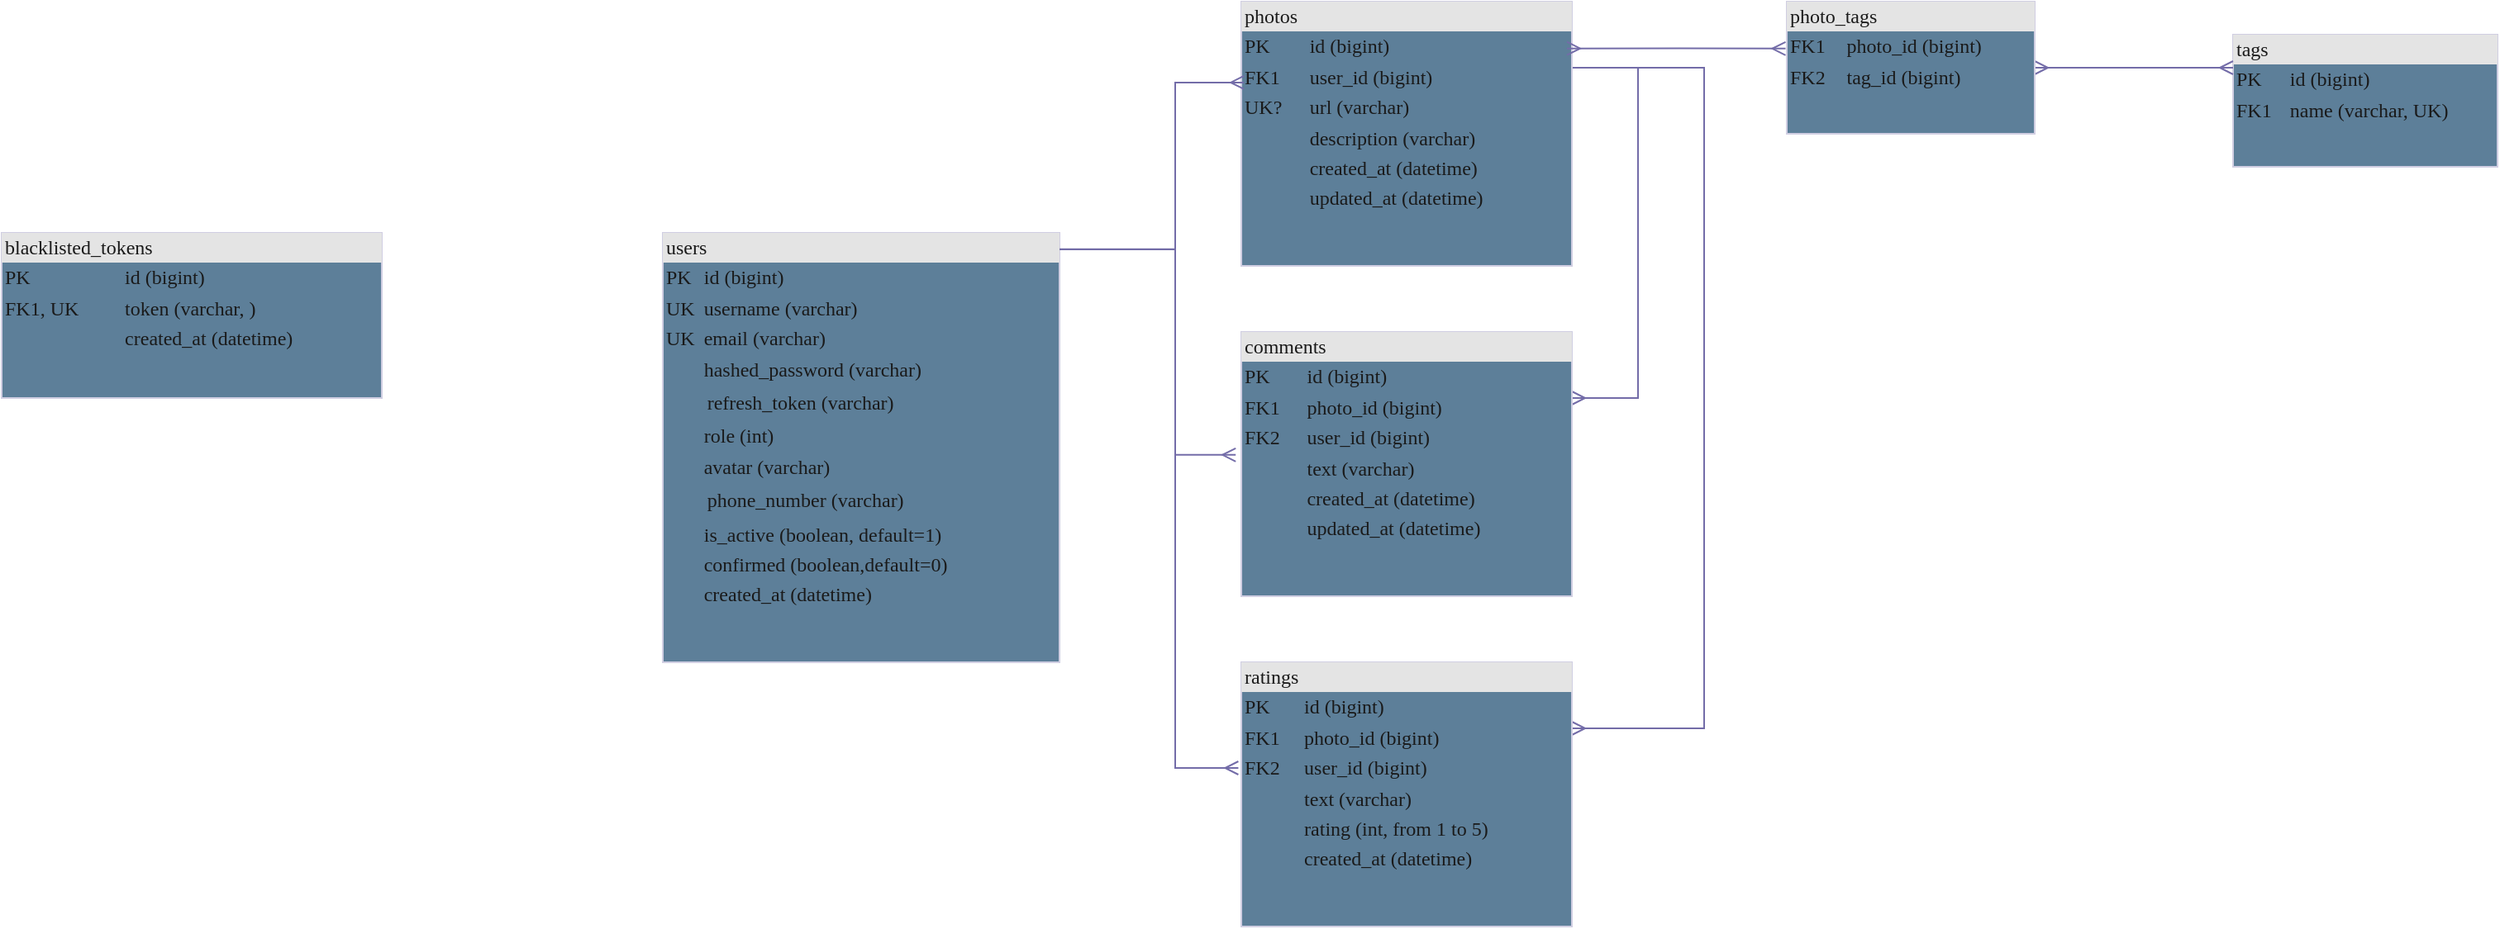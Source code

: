 <mxfile version="24.7.17">
  <diagram name="Page-1" id="2ca16b54-16f6-2749-3443-fa8db7711227">
    <mxGraphModel dx="3174" dy="2047" grid="1" gridSize="10" guides="1" tooltips="1" connect="1" arrows="1" fold="1" page="1" pageScale="1" pageWidth="1100" pageHeight="850" background="none" math="0" shadow="0">
      <root>
        <mxCell id="0" />
        <mxCell id="1" parent="0" />
        <mxCell id="2ed32ef02a7f4228-9" value="&lt;div style=&quot;box-sizing:border-box;width:100%;background:#e4e4e4;padding:2px;&quot;&gt;tags&lt;/div&gt;&lt;table style=&quot;width:100%;font-size:1em;&quot; cellpadding=&quot;2&quot; cellspacing=&quot;0&quot;&gt;&lt;tbody&gt;&lt;tr&gt;&lt;td&gt;PK&lt;/td&gt;&lt;td&gt;id&amp;nbsp;(bigint)&lt;/td&gt;&lt;/tr&gt;&lt;tr&gt;&lt;td&gt;FK1&lt;/td&gt;&lt;td&gt;name&amp;nbsp;(varchar, UK)&lt;br&gt;&lt;/td&gt;&lt;/tr&gt;&lt;tr&gt;&lt;td&gt;&lt;/td&gt;&lt;td&gt;&lt;br&gt;&lt;/td&gt;&lt;/tr&gt;&lt;/tbody&gt;&lt;/table&gt;" style="verticalAlign=top;align=left;overflow=fill;html=1;rounded=0;shadow=0;comic=0;labelBackgroundColor=none;strokeWidth=1;fontFamily=Verdana;fontSize=12;fillColor=#5D7F99;strokeColor=#D0CEE2;fontColor=#1A1A1A;" parent="1" vertex="1">
          <mxGeometry x="880" y="-820" width="160" height="80" as="geometry" />
        </mxCell>
        <mxCell id="z--FLbbNuP_t__7c-bCg-11" style="edgeStyle=orthogonalEdgeStyle;rounded=0;orthogonalLoop=1;jettySize=auto;html=1;exitX=1;exitY=0.25;exitDx=0;exitDy=0;strokeColor=#736CA8;fontColor=#1A1A1A;entryX=1;entryY=0.25;entryDx=0;entryDy=0;endArrow=ERmany;endFill=0;" parent="1" source="2ed32ef02a7f4228-10" target="z--FLbbNuP_t__7c-bCg-4" edge="1">
          <mxGeometry relative="1" as="geometry">
            <mxPoint x="480.333" y="-550" as="targetPoint" />
            <Array as="points">
              <mxPoint x="520" y="-800" />
              <mxPoint x="520" y="-600" />
            </Array>
          </mxGeometry>
        </mxCell>
        <mxCell id="z--FLbbNuP_t__7c-bCg-12" style="edgeStyle=orthogonalEdgeStyle;rounded=0;orthogonalLoop=1;jettySize=auto;html=1;exitX=1;exitY=0.25;exitDx=0;exitDy=0;entryX=1;entryY=0.25;entryDx=0;entryDy=0;strokeColor=#736CA8;fontColor=#1A1A1A;endArrow=ERmany;endFill=0;" parent="1" source="2ed32ef02a7f4228-10" target="z--FLbbNuP_t__7c-bCg-5" edge="1">
          <mxGeometry relative="1" as="geometry">
            <Array as="points">
              <mxPoint x="560" y="-800" />
              <mxPoint x="560" y="-400" />
            </Array>
          </mxGeometry>
        </mxCell>
        <mxCell id="2ed32ef02a7f4228-10" value="&lt;div style=&quot;box-sizing: border-box ; width: 100% ; background: #e4e4e4 ; padding: 2px&quot;&gt;photos&lt;/div&gt;&lt;table style=&quot;width: 100% ; font-size: 1em&quot; cellpadding=&quot;2&quot; cellspacing=&quot;0&quot;&gt;&lt;tbody&gt;&lt;tr&gt;&lt;td&gt;PK&lt;/td&gt;&lt;td&gt;id (bigint)&lt;br&gt;&lt;/td&gt;&lt;/tr&gt;&lt;tr&gt;&lt;td&gt;FK1&lt;/td&gt;&lt;td&gt;user_id&amp;nbsp;(bigint)&lt;/td&gt;&lt;/tr&gt;&lt;tr&gt;&lt;td&gt;UK?&lt;/td&gt;&lt;td&gt;url (varchar)&lt;br&gt;&lt;/td&gt;&lt;/tr&gt;&lt;tr&gt;&lt;td&gt;&lt;br&gt;&lt;/td&gt;&lt;td&gt;description&amp;nbsp;(varchar)&lt;br&gt;&lt;/td&gt;&lt;/tr&gt;&lt;tr&gt;&lt;td&gt;&lt;br&gt;&lt;/td&gt;&lt;td&gt;created_at&amp;nbsp;(datetime)&lt;br&gt;&lt;/td&gt;&lt;/tr&gt;&lt;tr&gt;&lt;td&gt;&lt;br&gt;&lt;/td&gt;&lt;td&gt;updated_at&amp;nbsp;(datetime)&lt;br&gt;&lt;/td&gt;&lt;/tr&gt;&lt;tr&gt;&lt;td&gt;&lt;/td&gt;&lt;td&gt;&lt;/td&gt;&lt;/tr&gt;&lt;tr&gt;&lt;td&gt;&lt;/td&gt;&lt;td&gt;&lt;br&gt;&lt;/td&gt;&lt;/tr&gt;&lt;/tbody&gt;&lt;/table&gt;" style="verticalAlign=top;align=left;overflow=fill;html=1;rounded=0;shadow=0;comic=0;labelBackgroundColor=none;strokeWidth=1;fontFamily=Verdana;fontSize=12;fillColor=#5D7F99;strokeColor=#D0CEE2;fontColor=#1A1A1A;" parent="1" vertex="1">
          <mxGeometry x="280" y="-840" width="200" height="160" as="geometry" />
        </mxCell>
        <mxCell id="2ed32ef02a7f4228-11" value="&lt;div style=&quot;box-sizing:border-box;width:100%;background:#e4e4e4;padding:2px;&quot;&gt;blacklisted_tokens&lt;/div&gt;&lt;table style=&quot;width:100%;font-size:1em;&quot; cellpadding=&quot;2&quot; cellspacing=&quot;0&quot;&gt;&lt;tbody&gt;&lt;tr&gt;&lt;td&gt;PK&lt;/td&gt;&lt;td&gt;id&amp;nbsp;(bigint)&lt;/td&gt;&lt;/tr&gt;&lt;tr&gt;&lt;td&gt;FK1, UK&lt;/td&gt;&lt;td&gt;token&amp;nbsp;(varchar, )&lt;br&gt;&lt;/td&gt;&lt;/tr&gt;&lt;tr&gt;&lt;td&gt;&lt;/td&gt;&lt;td&gt;created_at&amp;nbsp;(datetime)&lt;/td&gt;&lt;/tr&gt;&lt;/tbody&gt;&lt;/table&gt;" style="verticalAlign=top;align=left;overflow=fill;html=1;rounded=0;shadow=0;comic=0;labelBackgroundColor=none;strokeWidth=1;fontFamily=Verdana;fontSize=12;fillColor=#5D7F99;strokeColor=#D0CEE2;fontColor=#1A1A1A;" parent="1" vertex="1">
          <mxGeometry x="-470" y="-700" width="230" height="100" as="geometry" />
        </mxCell>
        <mxCell id="2ed32ef02a7f4228-2" value="&lt;div style=&quot;text-align: justify; box-sizing: border-box; width: 100%; background: rgb(228, 228, 228); padding: 2px; line-height: 120%;&quot;&gt;&lt;font style=&quot;font-size: 12px;&quot;&gt;users&lt;/font&gt;&lt;/div&gt;&lt;table style=&quot;color: rgb(255, 255, 255); font-size: 1em; width: 220px;&quot; cellpadding=&quot;2&quot; cellspacing=&quot;0&quot;&gt;&lt;tbody&gt;&lt;tr&gt;&lt;td style=&quot;&quot;&gt;&lt;span style=&quot;color: rgb(26, 26, 26);&quot;&gt;PK&lt;/span&gt;&lt;/td&gt;&lt;td style=&quot;&quot;&gt;&lt;span style=&quot;color: rgb(26, 26, 26);&quot;&gt;id (bigint)&lt;/span&gt;&lt;br&gt;&lt;/td&gt;&lt;/tr&gt;&lt;tr&gt;&lt;td style=&quot;&quot;&gt;&lt;span style=&quot;color: rgb(26, 26, 26);&quot;&gt;UK&lt;/span&gt;&lt;br&gt;&lt;/td&gt;&lt;td style=&quot;&quot;&gt;&lt;span style=&quot;color: rgb(26, 26, 26);&quot;&gt;username (varchar)&lt;/span&gt;&lt;br&gt;&lt;/td&gt;&lt;/tr&gt;&lt;tr&gt;&lt;td style=&quot;&quot;&gt;&lt;font color=&quot;#1a1a1a&quot;&gt;UK&lt;/font&gt;&lt;/td&gt;&lt;td style=&quot;&quot;&gt;&lt;span style=&quot;color: rgb(26, 26, 26);&quot;&gt;email&amp;nbsp;(varchar)&lt;/span&gt;&lt;/td&gt;&lt;/tr&gt;&lt;tr&gt;&lt;td style=&quot;&quot;&gt;&lt;br&gt;&lt;/td&gt;&lt;td style=&quot;&quot;&gt;&lt;span style=&quot;color: rgb(26, 26, 26);&quot;&gt;hashed_password&amp;nbsp;(varchar)&lt;/span&gt;&lt;/td&gt;&lt;/tr&gt;&lt;tr&gt;&lt;td style=&quot;&quot;&gt;&lt;br&gt;&lt;/td&gt;&lt;td&gt;&lt;table style=&quot;color: rgb(26, 26, 26); font-size: 1em; width: 180px;&quot; cellpadding=&quot;2&quot; cellspacing=&quot;0&quot;&gt;&lt;tbody&gt;&lt;tr&gt;&lt;td&gt;refresh_token (varchar)&lt;br&gt;&lt;/td&gt;&lt;/tr&gt;&lt;tr&gt;&lt;/tr&gt;&lt;/tbody&gt;&lt;/table&gt;&lt;/td&gt;&lt;/tr&gt;&lt;tr&gt;&lt;td style=&quot;&quot;&gt;&lt;br&gt;&lt;/td&gt;&lt;td style=&quot;&quot;&gt;&lt;span style=&quot;color: rgb(26, 26, 26);&quot;&gt;role (int)&lt;/span&gt;&lt;br style=&quot;color: rgb(26, 26, 26);&quot;&gt;&lt;/td&gt;&lt;/tr&gt;&lt;tr&gt;&lt;td style=&quot;&quot;&gt;&lt;br&gt;&lt;/td&gt;&lt;td style=&quot;&quot;&gt;&lt;span style=&quot;color: rgb(26, 26, 26);&quot;&gt;avatar (varchar)&lt;/span&gt;&lt;/td&gt;&lt;/tr&gt;&lt;tr&gt;&lt;td style=&quot;&quot;&gt;&lt;br&gt;&lt;/td&gt;&lt;td&gt;&lt;table style=&quot;color: rgb(26, 26, 26); font-size: 1em; width: 180px;&quot; cellpadding=&quot;2&quot; cellspacing=&quot;0&quot;&gt;&lt;tbody&gt;&lt;tr&gt;&lt;td&gt;phone_number (varchar)&lt;/td&gt;&lt;/tr&gt;&lt;tr&gt;&lt;/tr&gt;&lt;/tbody&gt;&lt;/table&gt;&lt;/td&gt;&lt;/tr&gt;&lt;tr&gt;&lt;td style=&quot;&quot;&gt;&lt;br&gt;&lt;/td&gt;&lt;td style=&quot;&quot;&gt;&lt;span style=&quot;color: rgb(26, 26, 26);&quot;&gt;is_active (boolean, default=1)&lt;/span&gt;&lt;/td&gt;&lt;/tr&gt;&lt;tr&gt;&lt;td style=&quot;&quot;&gt;&lt;br&gt;&lt;/td&gt;&lt;td style=&quot;&quot;&gt;&lt;span style=&quot;color: rgb(26, 26, 26);&quot;&gt;confirmed (boolean,default=0)&lt;/span&gt;&lt;/td&gt;&lt;/tr&gt;&lt;tr&gt;&lt;td style=&quot;&quot;&gt;&lt;br&gt;&lt;/td&gt;&lt;td style=&quot;&quot;&gt;&lt;span style=&quot;color: rgb(26, 26, 26);&quot;&gt;created_at (datetime)&lt;/span&gt;&lt;/td&gt;&lt;/tr&gt;&lt;/tbody&gt;&lt;/table&gt;&lt;table style=&quot;text-align: justify; width: 100%;&quot; cellpadding=&quot;2&quot; cellspacing=&quot;0&quot;&gt;&lt;tbody&gt;&lt;/tbody&gt;&lt;/table&gt;" style="verticalAlign=top;align=left;overflow=fill;html=1;rounded=0;shadow=0;comic=0;labelBackgroundColor=none;strokeWidth=1;fontFamily=Verdana;fontSize=12;fillColor=#5D7F99;strokeColor=#D0CEE2;fontColor=#1A1A1A;" parent="1" vertex="1">
          <mxGeometry x="-70" y="-700" width="240" height="260" as="geometry" />
        </mxCell>
        <mxCell id="z--FLbbNuP_t__7c-bCg-17" style="edgeStyle=orthogonalEdgeStyle;rounded=0;orthogonalLoop=1;jettySize=auto;html=1;exitX=1;exitY=0.5;exitDx=0;exitDy=0;entryX=0;entryY=0.25;entryDx=0;entryDy=0;strokeColor=#736CA8;fontColor=#1A1A1A;startArrow=ERmany;startFill=0;endArrow=ERmany;endFill=0;" parent="1" source="z--FLbbNuP_t__7c-bCg-3" target="2ed32ef02a7f4228-9" edge="1">
          <mxGeometry relative="1" as="geometry" />
        </mxCell>
        <mxCell id="z--FLbbNuP_t__7c-bCg-3" value="&lt;div style=&quot;box-sizing:border-box;width:100%;background:#e4e4e4;padding:2px;&quot;&gt;photo_tags&lt;/div&gt;&lt;table style=&quot;width:100%;font-size:1em;&quot; cellpadding=&quot;2&quot; cellspacing=&quot;0&quot;&gt;&lt;tbody&gt;&lt;tr&gt;&lt;td&gt;FK1&lt;/td&gt;&lt;td&gt;photo_id&amp;nbsp;(bigint)&lt;br&gt;&lt;/td&gt;&lt;/tr&gt;&lt;tr&gt;&lt;td&gt;FK2&lt;/td&gt;&lt;td&gt;tag_id&amp;nbsp;(bigint)&lt;/td&gt;&lt;/tr&gt;&lt;tr&gt;&lt;td&gt;&lt;/td&gt;&lt;td&gt;&lt;br&gt;&lt;/td&gt;&lt;/tr&gt;&lt;/tbody&gt;&lt;/table&gt;" style="verticalAlign=top;align=left;overflow=fill;html=1;rounded=0;shadow=0;comic=0;labelBackgroundColor=none;strokeWidth=1;fontFamily=Verdana;fontSize=12;fillColor=#5D7F99;strokeColor=#D0CEE2;fontColor=#1A1A1A;" parent="1" vertex="1">
          <mxGeometry x="610" y="-840" width="150" height="80" as="geometry" />
        </mxCell>
        <mxCell id="z--FLbbNuP_t__7c-bCg-4" value="&lt;div style=&quot;box-sizing: border-box ; width: 100% ; background: #e4e4e4 ; padding: 2px&quot;&gt;comments&lt;/div&gt;&lt;table style=&quot;width: 100% ; font-size: 1em&quot; cellpadding=&quot;2&quot; cellspacing=&quot;0&quot;&gt;&lt;tbody&gt;&lt;tr&gt;&lt;td&gt;PK&lt;/td&gt;&lt;td&gt;id&amp;nbsp;(bigint)&lt;br&gt;&lt;/td&gt;&lt;/tr&gt;&lt;tr&gt;&lt;td&gt;FK1&lt;/td&gt;&lt;td&gt;photo_id&amp;nbsp;(bigint)&lt;/td&gt;&lt;/tr&gt;&lt;tr&gt;&lt;td&gt;FK2&lt;/td&gt;&lt;td&gt;user_id&amp;nbsp;(bigint)&lt;/td&gt;&lt;/tr&gt;&lt;tr&gt;&lt;td&gt;&lt;br&gt;&lt;/td&gt;&lt;td&gt;text&amp;nbsp;(varchar)&lt;br&gt;&lt;/td&gt;&lt;/tr&gt;&lt;tr&gt;&lt;td&gt;&lt;br&gt;&lt;/td&gt;&lt;td&gt;created_at&amp;nbsp;(datetime)&lt;br&gt;&lt;/td&gt;&lt;/tr&gt;&lt;tr&gt;&lt;td&gt;&lt;br&gt;&lt;/td&gt;&lt;td&gt;updated_at&amp;nbsp;(datetime)&lt;br&gt;&lt;/td&gt;&lt;/tr&gt;&lt;tr&gt;&lt;td&gt;&lt;/td&gt;&lt;td&gt;&lt;/td&gt;&lt;/tr&gt;&lt;tr&gt;&lt;td&gt;&lt;/td&gt;&lt;td&gt;&lt;br&gt;&lt;/td&gt;&lt;/tr&gt;&lt;/tbody&gt;&lt;/table&gt;" style="verticalAlign=top;align=left;overflow=fill;html=1;rounded=0;shadow=0;comic=0;labelBackgroundColor=none;strokeWidth=1;fontFamily=Verdana;fontSize=12;fillColor=#5D7F99;strokeColor=#D0CEE2;fontColor=#1A1A1A;" parent="1" vertex="1">
          <mxGeometry x="280" y="-640" width="200" height="160" as="geometry" />
        </mxCell>
        <mxCell id="z--FLbbNuP_t__7c-bCg-5" value="&lt;div style=&quot;box-sizing: border-box ; width: 100% ; background: #e4e4e4 ; padding: 2px&quot;&gt;ratings&lt;/div&gt;&lt;table style=&quot;width: 100% ; font-size: 1em&quot; cellpadding=&quot;2&quot; cellspacing=&quot;0&quot;&gt;&lt;tbody&gt;&lt;tr&gt;&lt;td&gt;PK&lt;/td&gt;&lt;td&gt;id&amp;nbsp;(bigint)&lt;br&gt;&lt;/td&gt;&lt;/tr&gt;&lt;tr&gt;&lt;td&gt;FK1&lt;/td&gt;&lt;td&gt;photo_id&amp;nbsp;(bigint)&lt;/td&gt;&lt;/tr&gt;&lt;tr&gt;&lt;td&gt;FK2&lt;/td&gt;&lt;td&gt;user_id&amp;nbsp;(bigint)&lt;/td&gt;&lt;/tr&gt;&lt;tr&gt;&lt;td&gt;&lt;br&gt;&lt;/td&gt;&lt;td&gt;text&amp;nbsp;(varchar)&lt;br&gt;&lt;/td&gt;&lt;/tr&gt;&lt;tr&gt;&lt;td&gt;&lt;br&gt;&lt;/td&gt;&lt;td&gt;rating (int, from 1 to 5)&lt;br&gt;&lt;/td&gt;&lt;/tr&gt;&lt;tr&gt;&lt;td&gt;&lt;br&gt;&lt;/td&gt;&lt;td&gt;created_at&amp;nbsp;(datetime)&lt;br&gt;&lt;/td&gt;&lt;/tr&gt;&lt;tr&gt;&lt;td&gt;&lt;/td&gt;&lt;td&gt;&lt;/td&gt;&lt;/tr&gt;&lt;tr&gt;&lt;td&gt;&lt;/td&gt;&lt;td&gt;&lt;br&gt;&lt;/td&gt;&lt;/tr&gt;&lt;/tbody&gt;&lt;/table&gt;" style="verticalAlign=top;align=left;overflow=fill;html=1;rounded=0;shadow=0;comic=0;labelBackgroundColor=none;strokeWidth=1;fontFamily=Verdana;fontSize=12;fillColor=#5D7F99;strokeColor=#D0CEE2;fontColor=#1A1A1A;" parent="1" vertex="1">
          <mxGeometry x="280" y="-440" width="200" height="160" as="geometry" />
        </mxCell>
        <mxCell id="z--FLbbNuP_t__7c-bCg-7" style="edgeStyle=orthogonalEdgeStyle;rounded=0;orthogonalLoop=1;jettySize=auto;html=1;entryX=0.008;entryY=0.306;entryDx=0;entryDy=0;entryPerimeter=0;strokeColor=#736CA8;fontColor=default;strokeWidth=1;startArrow=none;startFill=0;endArrow=ERmany;endFill=0;align=left;labelBackgroundColor=default;" parent="1" target="2ed32ef02a7f4228-10" edge="1">
          <mxGeometry relative="1" as="geometry">
            <Array as="points">
              <mxPoint x="170" y="-690" />
              <mxPoint x="240" y="-690" />
              <mxPoint x="240" y="-791" />
            </Array>
            <mxPoint x="170" y="-690" as="sourcePoint" />
          </mxGeometry>
        </mxCell>
        <mxCell id="z--FLbbNuP_t__7c-bCg-9" style="edgeStyle=orthogonalEdgeStyle;rounded=0;orthogonalLoop=1;jettySize=auto;html=1;entryX=-0.017;entryY=0.465;entryDx=0;entryDy=0;entryPerimeter=0;strokeColor=#736CA8;fontColor=#1A1A1A;endArrow=ERmany;endFill=0;" parent="1" target="z--FLbbNuP_t__7c-bCg-4" edge="1">
          <mxGeometry relative="1" as="geometry">
            <mxPoint x="200" y="-690" as="sourcePoint" />
            <Array as="points">
              <mxPoint x="200" y="-690" />
              <mxPoint x="240" y="-690" />
              <mxPoint x="240" y="-566" />
            </Array>
          </mxGeometry>
        </mxCell>
        <mxCell id="z--FLbbNuP_t__7c-bCg-10" style="edgeStyle=orthogonalEdgeStyle;rounded=0;orthogonalLoop=1;jettySize=auto;html=1;entryX=-0.009;entryY=0.4;entryDx=0;entryDy=0;entryPerimeter=0;strokeColor=#736CA8;fontColor=#1A1A1A;endArrow=ERmany;endFill=0;exitX=1;exitY=0.038;exitDx=0;exitDy=0;exitPerimeter=0;" parent="1" source="2ed32ef02a7f4228-2" target="z--FLbbNuP_t__7c-bCg-5" edge="1">
          <mxGeometry relative="1" as="geometry">
            <Array as="points">
              <mxPoint x="240" y="-690" />
              <mxPoint x="240" y="-376" />
            </Array>
            <mxPoint x="181" y="-690" as="sourcePoint" />
          </mxGeometry>
        </mxCell>
        <mxCell id="z--FLbbNuP_t__7c-bCg-18" style="edgeStyle=orthogonalEdgeStyle;rounded=0;orthogonalLoop=1;jettySize=auto;html=1;exitX=0.985;exitY=0.177;exitDx=0;exitDy=0;entryX=-0.005;entryY=0.355;entryDx=0;entryDy=0;entryPerimeter=0;strokeColor=#736CA8;fontColor=#1A1A1A;exitPerimeter=0;startArrow=ERmany;startFill=0;endArrow=ERmany;endFill=0;" parent="1" source="2ed32ef02a7f4228-10" target="z--FLbbNuP_t__7c-bCg-3" edge="1">
          <mxGeometry relative="1" as="geometry" />
        </mxCell>
      </root>
    </mxGraphModel>
  </diagram>
</mxfile>
